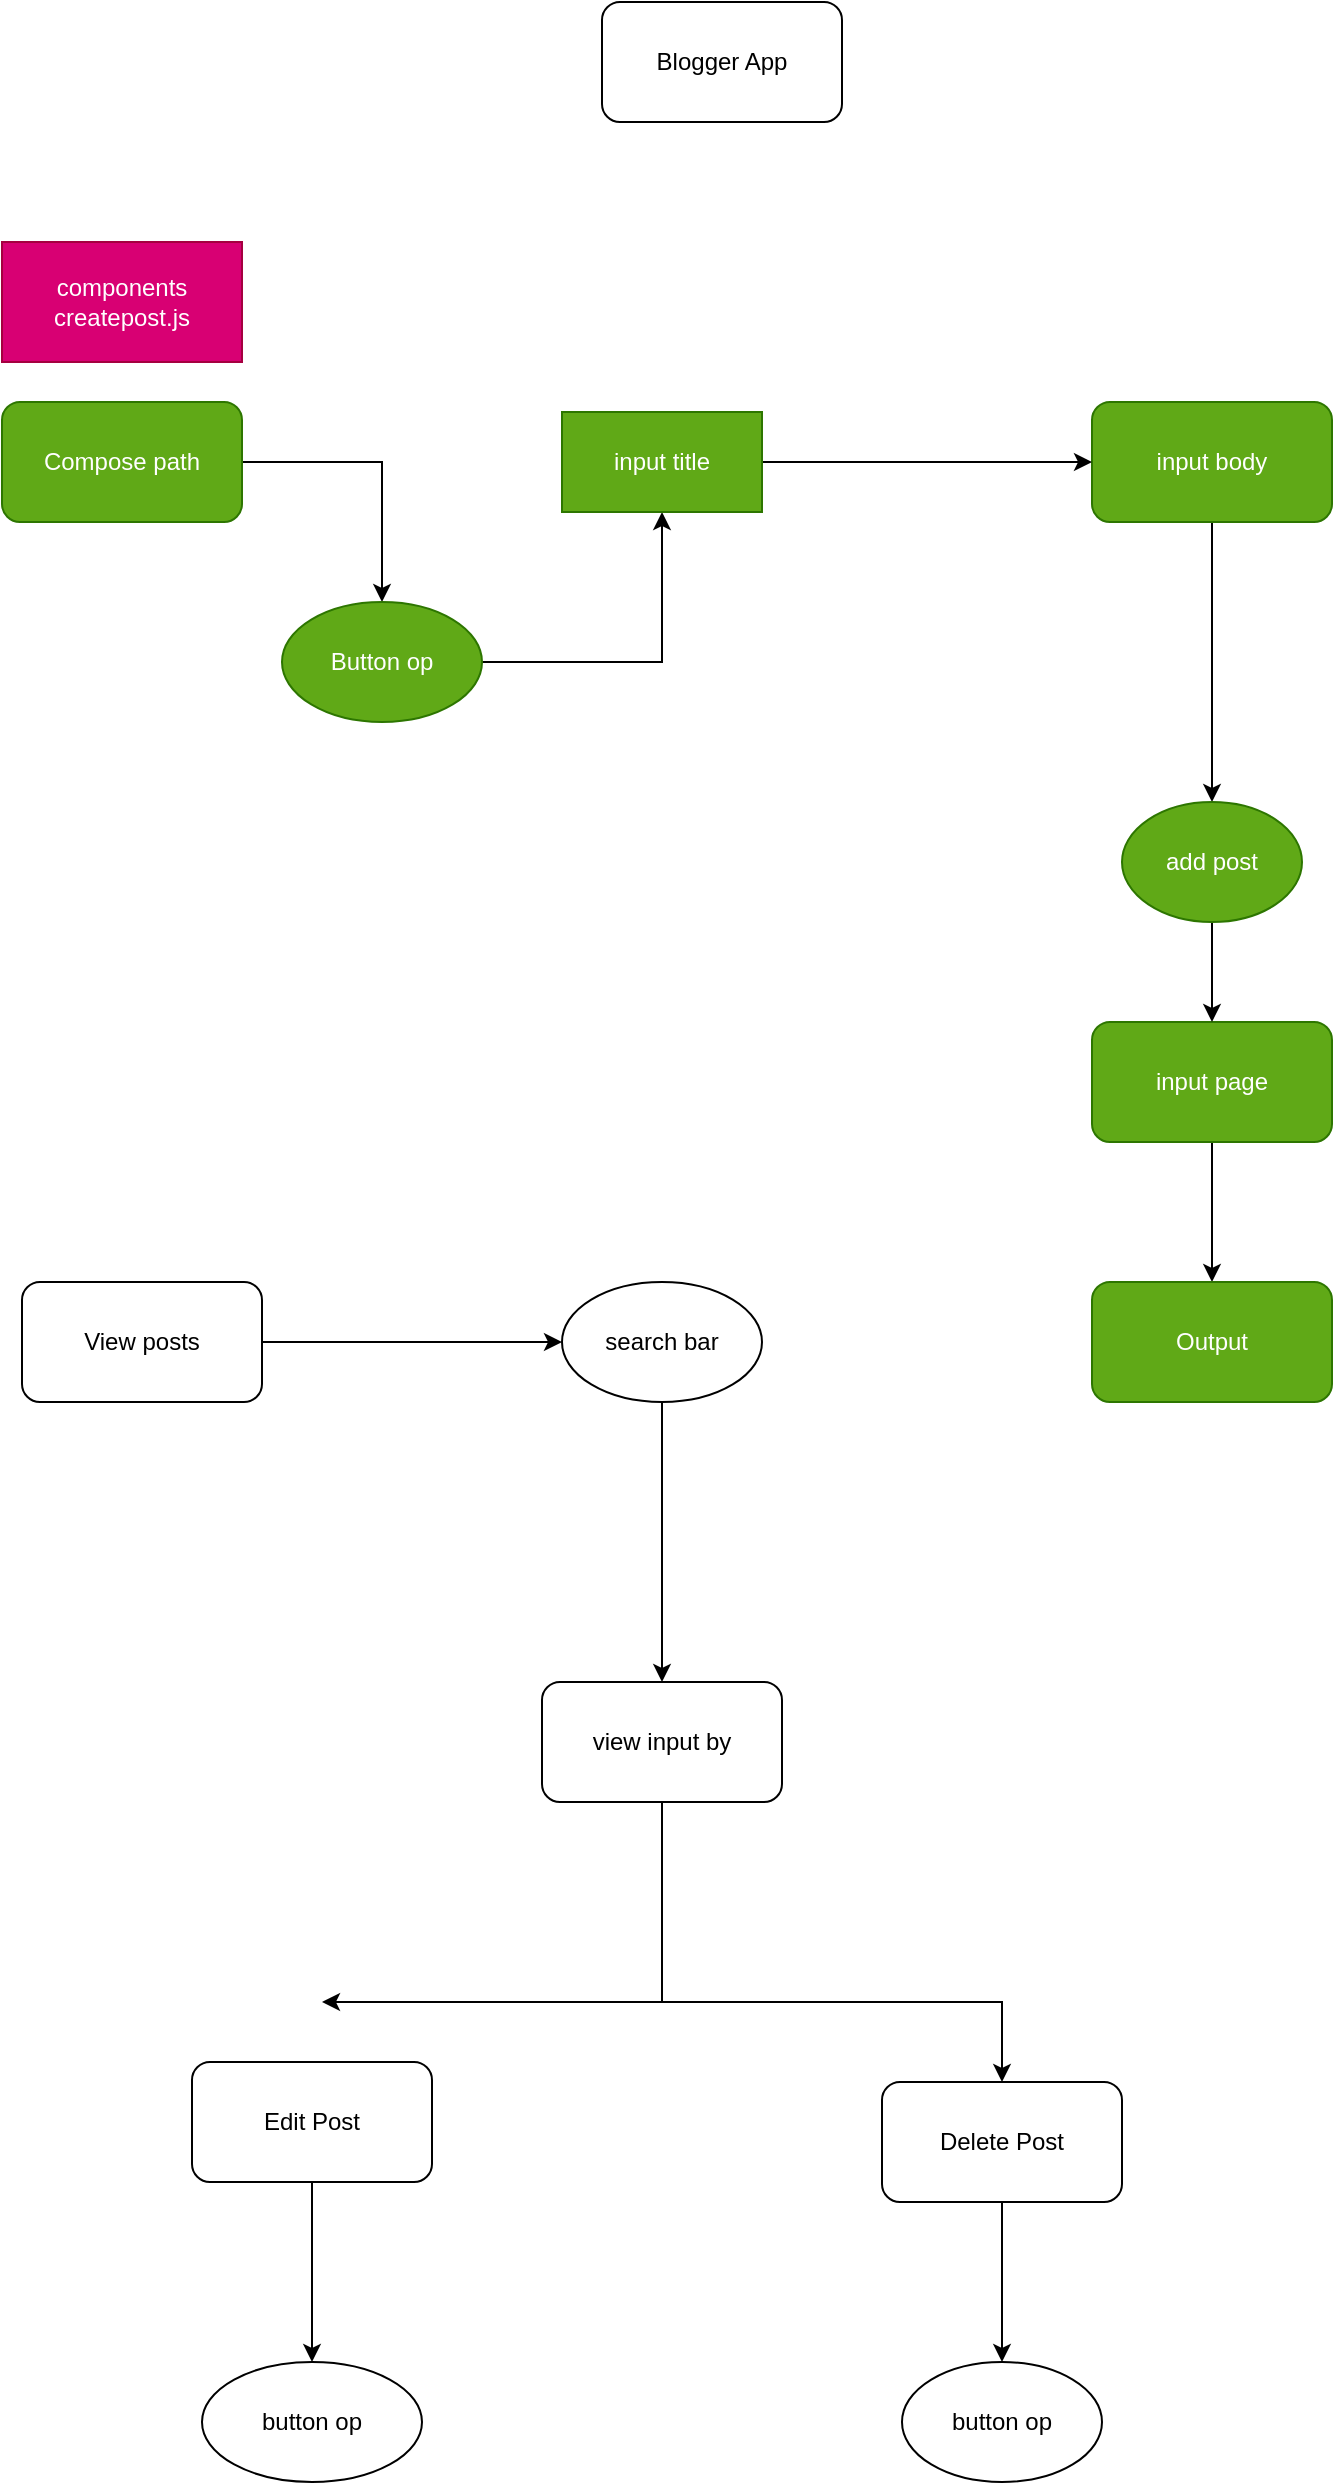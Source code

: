 <mxfile version="13.10.0" type="embed" pages="2">
    <diagram id="s4uBSXjYwA73h8YISoo4" name="Page-1">
        <mxGraphModel dx="888" dy="702" grid="1" gridSize="10" guides="1" tooltips="1" connect="1" arrows="1" fold="1" page="1" pageScale="1" pageWidth="850" pageHeight="1100" math="0" shadow="0">
            <root>
                <mxCell id="0"/>
                <mxCell id="1" parent="0"/>
                <mxCell id="2" value="Blogger App" style="rounded=1;whiteSpace=wrap;html=1;" parent="1" vertex="1">
                    <mxGeometry x="340" y="40" width="120" height="60" as="geometry"/>
                </mxCell>
                <mxCell id="8" value="" style="edgeStyle=orthogonalEdgeStyle;rounded=0;orthogonalLoop=1;jettySize=auto;html=1;" parent="1" source="3" target="7" edge="1">
                    <mxGeometry relative="1" as="geometry"/>
                </mxCell>
                <mxCell id="3" value="Compose path" style="rounded=1;whiteSpace=wrap;html=1;fillColor=#60a917;strokeColor=#2D7600;fontColor=#ffffff;" parent="1" vertex="1">
                    <mxGeometry x="40" y="240" width="120" height="60" as="geometry"/>
                </mxCell>
                <mxCell id="16" value="" style="edgeStyle=orthogonalEdgeStyle;rounded=0;orthogonalLoop=1;jettySize=auto;html=1;" parent="1" source="4" target="15" edge="1">
                    <mxGeometry relative="1" as="geometry"/>
                </mxCell>
                <mxCell id="4" value="View posts" style="rounded=1;whiteSpace=wrap;html=1;" parent="1" vertex="1">
                    <mxGeometry x="50" y="680" width="120" height="60" as="geometry"/>
                </mxCell>
                <mxCell id="24" value="" style="edgeStyle=orthogonalEdgeStyle;rounded=0;orthogonalLoop=1;jettySize=auto;html=1;" parent="1" source="5" target="18" edge="1">
                    <mxGeometry relative="1" as="geometry"/>
                </mxCell>
                <mxCell id="5" value="Edit Post" style="rounded=1;whiteSpace=wrap;html=1;" parent="1" vertex="1">
                    <mxGeometry x="135" y="1070" width="120" height="60" as="geometry"/>
                </mxCell>
                <mxCell id="27" value="" style="edgeStyle=orthogonalEdgeStyle;rounded=0;orthogonalLoop=1;jettySize=auto;html=1;" parent="1" source="6" target="26" edge="1">
                    <mxGeometry relative="1" as="geometry"/>
                </mxCell>
                <mxCell id="6" value="Delete Post" style="rounded=1;whiteSpace=wrap;html=1;" parent="1" vertex="1">
                    <mxGeometry x="480" y="1080" width="120" height="60" as="geometry"/>
                </mxCell>
                <mxCell id="GeTyqPVI7edfCKYhSAJY-29" value="" style="edgeStyle=orthogonalEdgeStyle;rounded=0;orthogonalLoop=1;jettySize=auto;html=1;" parent="1" source="7" target="GeTyqPVI7edfCKYhSAJY-27" edge="1">
                    <mxGeometry relative="1" as="geometry"/>
                </mxCell>
                <mxCell id="7" value="Button op" style="ellipse;whiteSpace=wrap;html=1;fillColor=#60a917;strokeColor=#2D7600;fontColor=#ffffff;" parent="1" vertex="1">
                    <mxGeometry x="180" y="340" width="100" height="60" as="geometry"/>
                </mxCell>
                <mxCell id="21" value="" style="edgeStyle=orthogonalEdgeStyle;rounded=0;orthogonalLoop=1;jettySize=auto;html=1;" parent="1" source="10" target="20" edge="1">
                    <mxGeometry relative="1" as="geometry"/>
                </mxCell>
                <mxCell id="10" value="input body" style="rounded=1;whiteSpace=wrap;html=1;fillColor=#60a917;strokeColor=#2D7600;fontColor=#ffffff;" parent="1" vertex="1">
                    <mxGeometry x="585" y="240" width="120" height="60" as="geometry"/>
                </mxCell>
                <mxCell id="25" value="" style="edgeStyle=orthogonalEdgeStyle;rounded=0;orthogonalLoop=1;jettySize=auto;html=1;" parent="1" source="12" target="6" edge="1">
                    <mxGeometry relative="1" as="geometry">
                        <Array as="points">
                            <mxPoint x="370" y="1040"/>
                            <mxPoint x="540" y="1040"/>
                        </Array>
                    </mxGeometry>
                </mxCell>
                <mxCell id="28" style="edgeStyle=orthogonalEdgeStyle;rounded=0;orthogonalLoop=1;jettySize=auto;html=1;" edge="1" parent="1" source="12">
                    <mxGeometry relative="1" as="geometry">
                        <mxPoint x="200" y="1040" as="targetPoint"/>
                        <Array as="points">
                            <mxPoint x="370" y="1040"/>
                        </Array>
                    </mxGeometry>
                </mxCell>
                <mxCell id="12" value="view input by" style="rounded=1;whiteSpace=wrap;html=1;" parent="1" vertex="1">
                    <mxGeometry x="310" y="880" width="120" height="60" as="geometry"/>
                </mxCell>
                <mxCell id="17" value="" style="edgeStyle=orthogonalEdgeStyle;rounded=0;orthogonalLoop=1;jettySize=auto;html=1;" parent="1" source="15" target="12" edge="1">
                    <mxGeometry relative="1" as="geometry"/>
                </mxCell>
                <mxCell id="15" value="search bar" style="ellipse;whiteSpace=wrap;html=1;" parent="1" vertex="1">
                    <mxGeometry x="320" y="680" width="100" height="60" as="geometry"/>
                </mxCell>
                <mxCell id="18" value="button op" style="ellipse;whiteSpace=wrap;html=1;" parent="1" vertex="1">
                    <mxGeometry x="140" y="1220" width="110" height="60" as="geometry"/>
                </mxCell>
                <mxCell id="30" value="" style="edgeStyle=orthogonalEdgeStyle;rounded=0;orthogonalLoop=1;jettySize=auto;html=1;" edge="1" parent="1" source="19" target="29">
                    <mxGeometry relative="1" as="geometry"/>
                </mxCell>
                <mxCell id="19" value="input page" style="rounded=1;whiteSpace=wrap;html=1;fillColor=#60a917;strokeColor=#2D7600;fontColor=#ffffff;" parent="1" vertex="1">
                    <mxGeometry x="585" y="550" width="120" height="60" as="geometry"/>
                </mxCell>
                <mxCell id="22" value="" style="edgeStyle=orthogonalEdgeStyle;rounded=0;orthogonalLoop=1;jettySize=auto;html=1;" parent="1" source="20" target="19" edge="1">
                    <mxGeometry relative="1" as="geometry"/>
                </mxCell>
                <mxCell id="20" value="add post" style="ellipse;whiteSpace=wrap;html=1;fillColor=#60a917;strokeColor=#2D7600;fontColor=#ffffff;" parent="1" vertex="1">
                    <mxGeometry x="600" y="440" width="90" height="60" as="geometry"/>
                </mxCell>
                <mxCell id="26" value="button op" style="ellipse;whiteSpace=wrap;html=1;" parent="1" vertex="1">
                    <mxGeometry x="490" y="1220" width="100" height="60" as="geometry"/>
                </mxCell>
                <mxCell id="GeTyqPVI7edfCKYhSAJY-30" value="" style="edgeStyle=orthogonalEdgeStyle;rounded=0;orthogonalLoop=1;jettySize=auto;html=1;" parent="1" source="GeTyqPVI7edfCKYhSAJY-27" target="10" edge="1">
                    <mxGeometry relative="1" as="geometry"/>
                </mxCell>
                <mxCell id="GeTyqPVI7edfCKYhSAJY-27" value="input title" style="whiteSpace=wrap;html=1;fillColor=#60a917;strokeColor=#2D7600;fontColor=#ffffff;" parent="1" vertex="1">
                    <mxGeometry x="320" y="245" width="100" height="50" as="geometry"/>
                </mxCell>
                <mxCell id="GeTyqPVI7edfCKYhSAJY-28" style="edgeStyle=orthogonalEdgeStyle;rounded=0;orthogonalLoop=1;jettySize=auto;html=1;exitX=0.5;exitY=1;exitDx=0;exitDy=0;" parent="1" source="GeTyqPVI7edfCKYhSAJY-27" target="GeTyqPVI7edfCKYhSAJY-27" edge="1">
                    <mxGeometry relative="1" as="geometry"/>
                </mxCell>
                <mxCell id="29" value="Output" style="whiteSpace=wrap;html=1;rounded=1;fillColor=#60a917;strokeColor=#2D7600;fontColor=#ffffff;" vertex="1" parent="1">
                    <mxGeometry x="585" y="680" width="120" height="60" as="geometry"/>
                </mxCell>
                <mxCell id="32" value="components createpost.js&lt;br&gt;" style="whiteSpace=wrap;html=1;fillColor=#d80073;strokeColor=#A50040;fontColor=#ffffff;" vertex="1" parent="1">
                    <mxGeometry x="40" y="160" width="120" height="60" as="geometry"/>
                </mxCell>
            </root>
        </mxGraphModel>
    </diagram>
    <diagram id="Blfk9clx3YiKWjKLHXnU" name="Page-1">
        &#xa;
        <mxGraphModel dx="1058" dy="702" grid="1" gridSize="10" guides="1" tooltips="1" connect="1" arrows="1" fold="1" page="1" pageScale="1" pageWidth="827" pageHeight="1169" math="0" shadow="0">
            &#xa;
            <root>
                &#xa;
                <mxCell id="0"/>
                &#xa;
                <mxCell id="1" parent="0"/>
                &#xa;
            </root>
            &#xa;
        </mxGraphModel>
        &#xa;
    </diagram>
</mxfile>